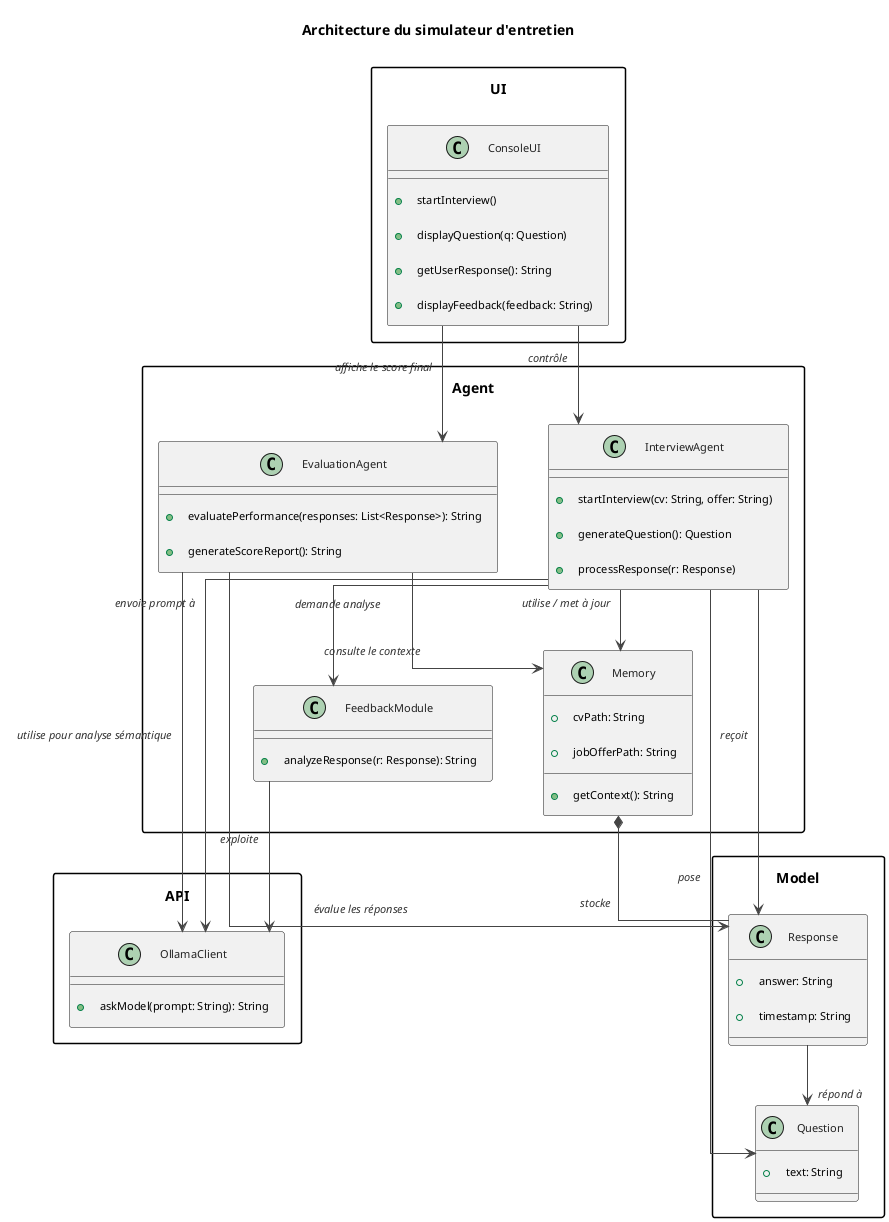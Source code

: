 @startuml
title Architecture du simulateur d'entretien

' --- Paramètres de lisibilité ---
skinparam linetype ortho
skinparam shadowing false
skinparam ArrowThickness 1
skinparam ArrowColor #444444
skinparam classFontSize 12
skinparam classAttributeFontSize 11
skinparam classFontColor #222222
skinparam ArrowFontSize 11
skinparam ArrowFontColor #333333
skinparam ArrowFontStyle italic
skinparam Padding 10
skinparam RankSep 60
skinparam NodeSep 50
skinparam packageStyle rectangle

' ============================================================
'                       UI
' ============================================================
package "UI" {
  class ConsoleUI {
    +startInterview()
    +displayQuestion(q: Question)
    +getUserResponse(): String
    +displayFeedback(feedback: String)
  }
}

' ============================================================
'                       Agent
' ============================================================
package "Agent" {
  class InterviewAgent {
    +startInterview(cv: String, offer: String)
    +generateQuestion(): Question
    +processResponse(r: Response)
  }

  class Memory {
    +cvPath: String
    +jobOfferPath: String
    +getContext(): String
  }

  class FeedbackModule {
    +analyzeResponse(r: Response): String
  }

  class EvaluationAgent {
    +evaluatePerformance(responses: List<Response>): String
    +generateScoreReport(): String
  }
}

' ============================================================
'                       API
' ============================================================
package "API" {
  class OllamaClient {
    +askModel(prompt: String): String
  }
}

' ============================================================
'                       Model
' ============================================================
package "Model" {
  class Question {
    +text: String
  }

  class Response {
    +answer: String
    +timestamp: String
  }
}

' ============================================================
'                       Relations
' ============================================================
ConsoleUI --> InterviewAgent : contrôle
InterviewAgent --> Memory : utilise / met à jour
InterviewAgent --> FeedbackModule : demande analyse
InterviewAgent --> OllamaClient : envoie prompt à
FeedbackModule --> OllamaClient : exploite
Memory *-- Response : stocke
InterviewAgent --> Question : pose
InterviewAgent --> Response : reçoit
Response --> Question : répond à

EvaluationAgent --> OllamaClient : utilise pour analyse sémantique
EvaluationAgent --> Memory : consulte le contexte
EvaluationAgent --> Response : évalue les réponses
ConsoleUI --> EvaluationAgent : affiche le score final

@enduml
